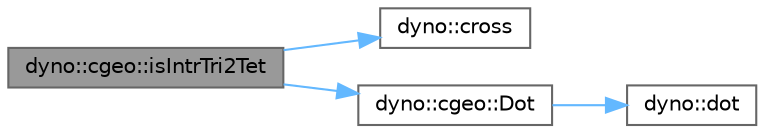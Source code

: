 digraph "dyno::cgeo::isIntrTri2Tet"
{
 // LATEX_PDF_SIZE
  bgcolor="transparent";
  edge [fontname=Helvetica,fontsize=10,labelfontname=Helvetica,labelfontsize=10];
  node [fontname=Helvetica,fontsize=10,shape=box,height=0.2,width=0.4];
  rankdir="LR";
  Node1 [id="Node000001",label="dyno::cgeo::isIntrTri2Tet",height=0.2,width=0.4,color="gray40", fillcolor="grey60", style="filled", fontcolor="black",tooltip=" "];
  Node1 -> Node2 [id="edge1_Node000001_Node000002",color="steelblue1",style="solid",tooltip=" "];
  Node2 [id="Node000002",label="dyno::cross",height=0.2,width=0.4,color="grey40", fillcolor="white", style="filled",URL="$namespacedyno.html#a3a41eab550394ecaa0df89d68418ef98",tooltip=" "];
  Node1 -> Node3 [id="edge2_Node000001_Node000003",color="steelblue1",style="solid",tooltip=" "];
  Node3 [id="Node000003",label="dyno::cgeo::Dot",height=0.2,width=0.4,color="grey40", fillcolor="white", style="filled",URL="$namespacedyno_1_1cgeo.html#af24aee977725afd06560c5b38cf4017f",tooltip=" "];
  Node3 -> Node4 [id="edge3_Node000003_Node000004",color="steelblue1",style="solid",tooltip=" "];
  Node4 [id="Node000004",label="dyno::dot",height=0.2,width=0.4,color="grey40", fillcolor="white", style="filled",URL="$namespacedyno.html#a4507df9ee65a41a57037f78bebad27eb",tooltip=" "];
}
